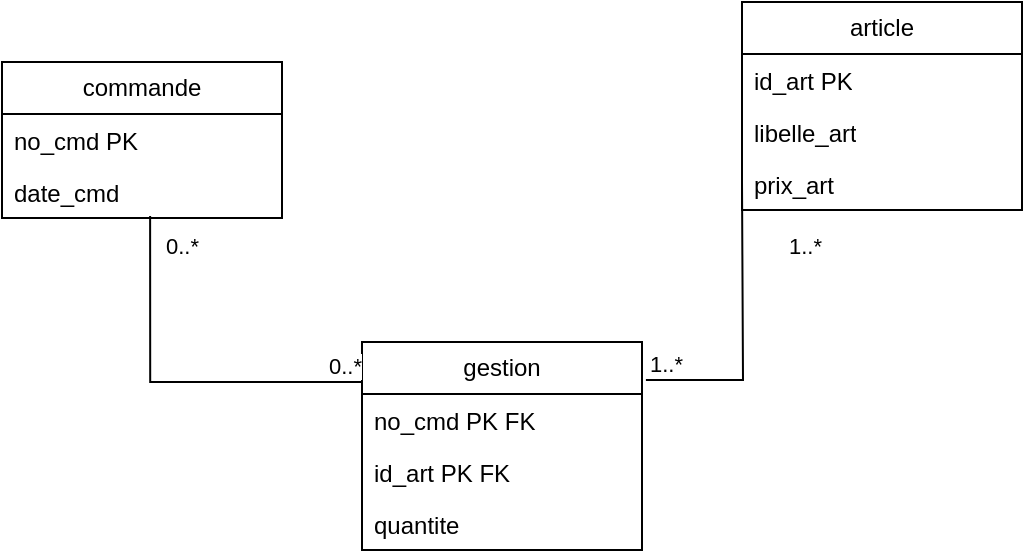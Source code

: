 <mxfile version="21.0.6" type="device"><diagram name="Page-1" id="vkb8FkOvZkpceJrNX_04"><mxGraphModel dx="1194" dy="758" grid="1" gridSize="10" guides="1" tooltips="1" connect="1" arrows="1" fold="1" page="1" pageScale="1" pageWidth="827" pageHeight="1169" math="0" shadow="0"><root><mxCell id="0"/><mxCell id="1" parent="0"/><mxCell id="DO_9hae1BPGhMnT8t6PT-1" value="gestion" style="swimlane;fontStyle=0;childLayout=stackLayout;horizontal=1;startSize=26;fillColor=none;horizontalStack=0;resizeParent=1;resizeParentMax=0;resizeLast=0;collapsible=1;marginBottom=0;whiteSpace=wrap;html=1;" vertex="1" parent="1"><mxGeometry x="320" y="360" width="140" height="104" as="geometry"/></mxCell><mxCell id="DO_9hae1BPGhMnT8t6PT-2" value="no_cmd PK FK" style="text;strokeColor=none;fillColor=none;align=left;verticalAlign=top;spacingLeft=4;spacingRight=4;overflow=hidden;rotatable=0;points=[[0,0.5],[1,0.5]];portConstraint=eastwest;whiteSpace=wrap;html=1;" vertex="1" parent="DO_9hae1BPGhMnT8t6PT-1"><mxGeometry y="26" width="140" height="26" as="geometry"/></mxCell><mxCell id="DO_9hae1BPGhMnT8t6PT-3" value="id_art PK FK" style="text;strokeColor=none;fillColor=none;align=left;verticalAlign=top;spacingLeft=4;spacingRight=4;overflow=hidden;rotatable=0;points=[[0,0.5],[1,0.5]];portConstraint=eastwest;whiteSpace=wrap;html=1;" vertex="1" parent="DO_9hae1BPGhMnT8t6PT-1"><mxGeometry y="52" width="140" height="26" as="geometry"/></mxCell><mxCell id="DO_9hae1BPGhMnT8t6PT-4" value="quantite" style="text;strokeColor=none;fillColor=none;align=left;verticalAlign=top;spacingLeft=4;spacingRight=4;overflow=hidden;rotatable=0;points=[[0,0.5],[1,0.5]];portConstraint=eastwest;whiteSpace=wrap;html=1;" vertex="1" parent="DO_9hae1BPGhMnT8t6PT-1"><mxGeometry y="78" width="140" height="26" as="geometry"/></mxCell><mxCell id="DO_9hae1BPGhMnT8t6PT-5" value="article" style="swimlane;fontStyle=0;childLayout=stackLayout;horizontal=1;startSize=26;fillColor=none;horizontalStack=0;resizeParent=1;resizeParentMax=0;resizeLast=0;collapsible=1;marginBottom=0;whiteSpace=wrap;html=1;" vertex="1" parent="1"><mxGeometry x="510" y="190" width="140" height="104" as="geometry"/></mxCell><mxCell id="DO_9hae1BPGhMnT8t6PT-6" value="id_art PK" style="text;strokeColor=none;fillColor=none;align=left;verticalAlign=top;spacingLeft=4;spacingRight=4;overflow=hidden;rotatable=0;points=[[0,0.5],[1,0.5]];portConstraint=eastwest;whiteSpace=wrap;html=1;" vertex="1" parent="DO_9hae1BPGhMnT8t6PT-5"><mxGeometry y="26" width="140" height="26" as="geometry"/></mxCell><mxCell id="DO_9hae1BPGhMnT8t6PT-7" value="libelle_art" style="text;strokeColor=none;fillColor=none;align=left;verticalAlign=top;spacingLeft=4;spacingRight=4;overflow=hidden;rotatable=0;points=[[0,0.5],[1,0.5]];portConstraint=eastwest;whiteSpace=wrap;html=1;" vertex="1" parent="DO_9hae1BPGhMnT8t6PT-5"><mxGeometry y="52" width="140" height="26" as="geometry"/></mxCell><mxCell id="DO_9hae1BPGhMnT8t6PT-8" value="prix_art" style="text;strokeColor=none;fillColor=none;align=left;verticalAlign=top;spacingLeft=4;spacingRight=4;overflow=hidden;rotatable=0;points=[[0,0.5],[1,0.5]];portConstraint=eastwest;whiteSpace=wrap;html=1;" vertex="1" parent="DO_9hae1BPGhMnT8t6PT-5"><mxGeometry y="78" width="140" height="26" as="geometry"/></mxCell><mxCell id="DO_9hae1BPGhMnT8t6PT-9" value="commande" style="swimlane;fontStyle=0;childLayout=stackLayout;horizontal=1;startSize=26;fillColor=none;horizontalStack=0;resizeParent=1;resizeParentMax=0;resizeLast=0;collapsible=1;marginBottom=0;whiteSpace=wrap;html=1;" vertex="1" parent="1"><mxGeometry x="140" y="220" width="140" height="78" as="geometry"/></mxCell><mxCell id="DO_9hae1BPGhMnT8t6PT-10" value="no_cmd PK" style="text;strokeColor=none;fillColor=none;align=left;verticalAlign=top;spacingLeft=4;spacingRight=4;overflow=hidden;rotatable=0;points=[[0,0.5],[1,0.5]];portConstraint=eastwest;whiteSpace=wrap;html=1;" vertex="1" parent="DO_9hae1BPGhMnT8t6PT-9"><mxGeometry y="26" width="140" height="26" as="geometry"/></mxCell><mxCell id="DO_9hae1BPGhMnT8t6PT-11" value="date_cmd" style="text;strokeColor=none;fillColor=none;align=left;verticalAlign=top;spacingLeft=4;spacingRight=4;overflow=hidden;rotatable=0;points=[[0,0.5],[1,0.5]];portConstraint=eastwest;whiteSpace=wrap;html=1;" vertex="1" parent="DO_9hae1BPGhMnT8t6PT-9"><mxGeometry y="52" width="140" height="26" as="geometry"/></mxCell><mxCell id="DO_9hae1BPGhMnT8t6PT-13" value="" style="endArrow=none;html=1;edgeStyle=orthogonalEdgeStyle;rounded=0;exitX=0.529;exitY=0.962;exitDx=0;exitDy=0;exitPerimeter=0;" edge="1" parent="1" source="DO_9hae1BPGhMnT8t6PT-11"><mxGeometry relative="1" as="geometry"><mxPoint x="160" y="380" as="sourcePoint"/><mxPoint x="320" y="380" as="targetPoint"/><Array as="points"><mxPoint x="214" y="380"/></Array></mxGeometry></mxCell><mxCell id="DO_9hae1BPGhMnT8t6PT-14" value="0..*" style="edgeLabel;resizable=0;html=1;align=left;verticalAlign=bottom;" connectable="0" vertex="1" parent="DO_9hae1BPGhMnT8t6PT-13"><mxGeometry x="-1" relative="1" as="geometry"><mxPoint x="6" y="23" as="offset"/></mxGeometry></mxCell><mxCell id="DO_9hae1BPGhMnT8t6PT-15" value="0..*" style="edgeLabel;resizable=0;html=1;align=right;verticalAlign=bottom;" connectable="0" vertex="1" parent="DO_9hae1BPGhMnT8t6PT-13"><mxGeometry x="1" relative="1" as="geometry"/></mxCell><mxCell id="DO_9hae1BPGhMnT8t6PT-16" value="" style="endArrow=none;html=1;edgeStyle=orthogonalEdgeStyle;rounded=0;exitX=1.014;exitY=0.183;exitDx=0;exitDy=0;exitPerimeter=0;" edge="1" parent="1" source="DO_9hae1BPGhMnT8t6PT-1"><mxGeometry relative="1" as="geometry"><mxPoint x="350" y="280" as="sourcePoint"/><mxPoint x="510" y="280" as="targetPoint"/></mxGeometry></mxCell><mxCell id="DO_9hae1BPGhMnT8t6PT-17" value="1..*" style="edgeLabel;resizable=0;html=1;align=left;verticalAlign=bottom;" connectable="0" vertex="1" parent="DO_9hae1BPGhMnT8t6PT-16"><mxGeometry x="-1" relative="1" as="geometry"/></mxCell><mxCell id="DO_9hae1BPGhMnT8t6PT-18" value="1..*" style="edgeLabel;resizable=0;html=1;align=right;verticalAlign=bottom;" connectable="0" vertex="1" parent="DO_9hae1BPGhMnT8t6PT-16"><mxGeometry x="1" relative="1" as="geometry"><mxPoint x="40" y="40" as="offset"/></mxGeometry></mxCell></root></mxGraphModel></diagram></mxfile>